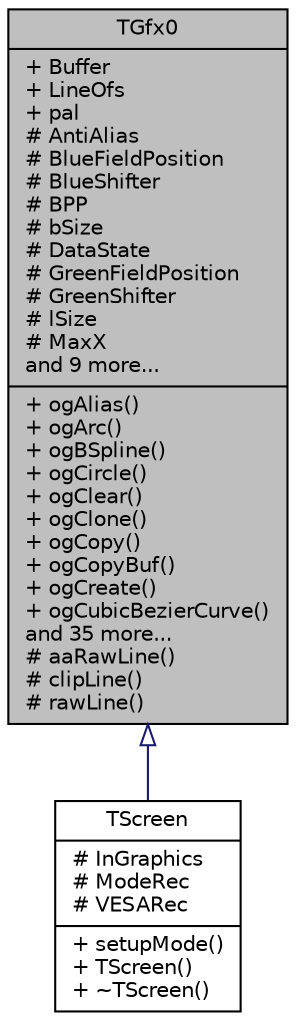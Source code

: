 digraph "TGfx0"
{
 // LATEX_PDF_SIZE
  edge [fontname="Helvetica",fontsize="10",labelfontname="Helvetica",labelfontsize="10"];
  node [fontname="Helvetica",fontsize="10",shape=record];
  Node1 [label="{TGfx0\n|+ Buffer\l+ LineOfs\l+ pal\l# AntiAlias\l# BlueFieldPosition\l# BlueShifter\l# BPP\l# bSize\l# DataState\l# GreenFieldPosition\l# GreenShifter\l# lSize\l# MaxX\land 9 more...\l|+ ogAlias()\l+ ogArc()\l+ ogBSpline()\l+ ogCircle()\l+ ogClear()\l+ ogClone()\l+ ogCopy()\l+ ogCopyBuf()\l+ ogCreate()\l+ ogCubicBezierCurve()\land 35 more...\l# aaRawLine()\l# clipLine()\l# rawLine()\l}",height=0.2,width=0.4,color="black", fillcolor="grey75", style="filled", fontcolor="black",tooltip=" "];
  Node1 -> Node2 [dir="back",color="midnightblue",fontsize="10",style="solid",arrowtail="onormal",fontname="Helvetica"];
  Node2 [label="{TScreen\n|# InGraphics\l# ModeRec\l# VESARec\l|+ setupMode()\l+ TScreen()\l+ ~TScreen()\l}",height=0.2,width=0.4,color="black", fillcolor="white", style="filled",URL="$classTScreen.html",tooltip=" "];
}
